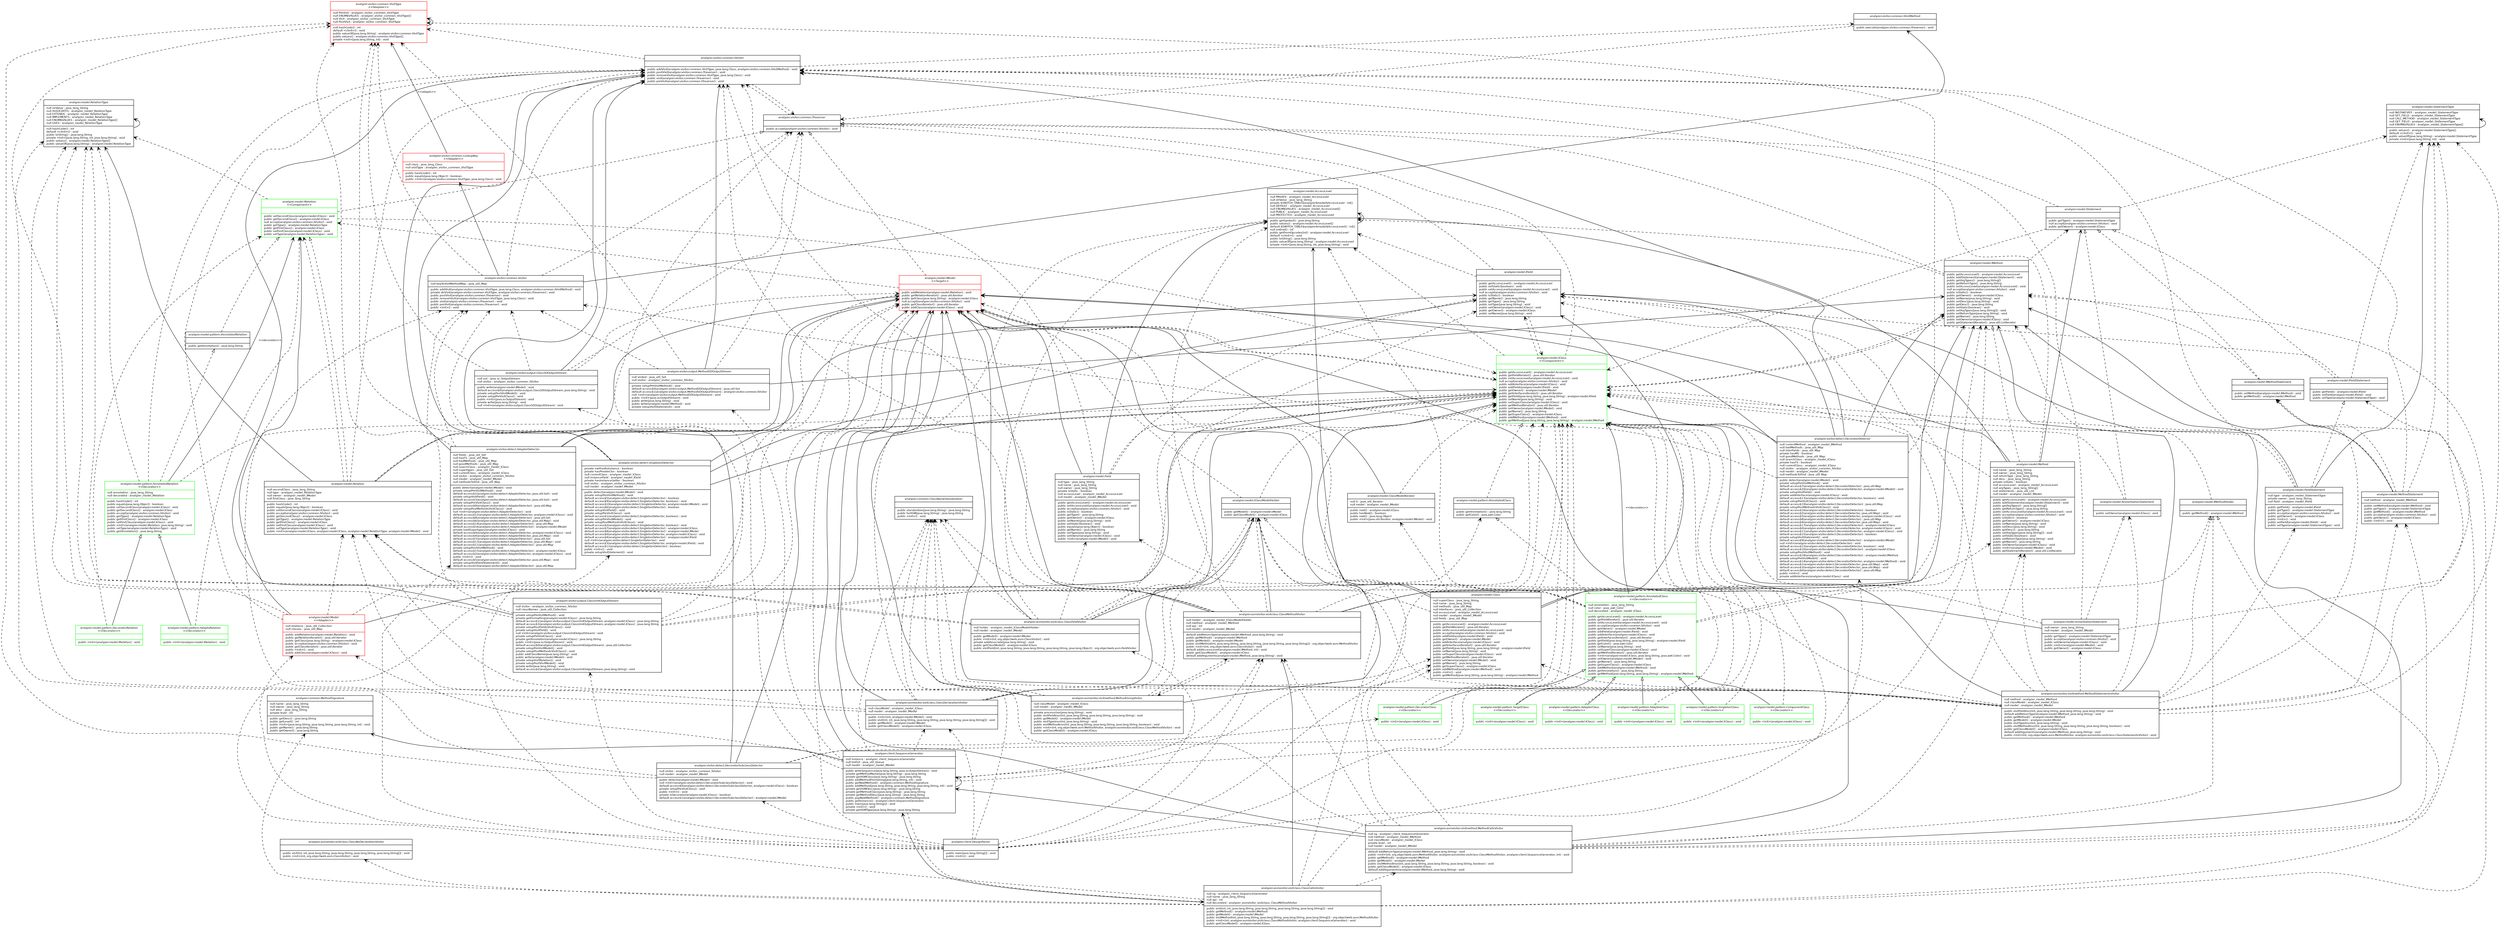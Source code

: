 digraph G {
rankdir=BT;

node [
fontname = "Bitstream Vera Sans"
fontsize = 8
shape = "record"
]
edge [
fontname = "Bitstream Vera Sans"
fontsize = 8
]
analyzer_model_Class [
	label = "{analyzer.model.Class|null superClass : java_lang_String\lnull name : java_lang_String\lnull methods : java_util_Map\lnull interfaces : java_util_Collection\lnull accessLevel : analyzer_model_AccessLevel\lnull model : analyzer_model_IModel\lnull fields : java_util_Map\l|public getAccessLevel() : analyzer.model.AccessLevel\lpublic getFieldIterator() : java.util.Iterator\lpublic setAccessLevel(analyzer.model.AccessLevel) : void\lpublic accept(analyzer.visitor.common.IVisitor) : void\lpublic addField(analyzer.model.IField) : void\lpublic getOwner() : analyzer.model.IModel\lpublic addInterface(analyzer.model.IClass) : void\lpublic getInterfacesIterator() : java.util.Iterator\lpublic getField(java.lang.String, java.lang.String) : analyzer.model.IField\lpublic setName(java.lang.String) : void\lpublic setSuperClass(analyzer.model.IClass) : void\lpublic getMethodIterator() : java.util.Iterator\lpublic setOwner(analyzer.model.IModel) : void\lpublic getName() : java.lang.String\lpublic getSuperClass() : analyzer.model.IClass\lpublic addMethod(analyzer.model.IMethod) : void\lpublic \<init\>() : void\lpublic getMethod(java.lang.String, java.lang.String) : analyzer.model.IMethod\l}"
]
analyzer_model_IFieldStatement [
	label = "{analyzer.model.IFieldStatement||public getField() : analyzer.model.IField\lpublic setField(analyzer.model.IField) : void\lpublic setType(analyzer.model.StatementType) : void\l}"
]
analyzer_visitor_output_ClassSDOutputStream [
	label = "{analyzer.visitor.output.ClassSDOutputStream|null out : java_io_OutputStream\lnull visitor : analyzer_visitor_common_IVisitor\l|public write(analyzer.model.IModel) : void\ldefault access$0(analyzer.visitor.output.ClassSDOutputStream, java.lang.String) : void\lprivate setupPostVisitModel() : void\lprivate setupPreVisitClass() : void\lpublic \<init\>(java.io.OutputStream) : void\lprivate write(java.lang.String) : void\lnull \<init\>(analyzer.visitor.output.ClassSDOutputStream) : void\l}"
]
analyzer_model_pattern_ComponentClass [
	label = "{analyzer.model.pattern.ComponentClass\n\<\<Decorator\>\>||public \<init\>(analyzer.model.IClass) : void\l}"
, color="#00ff00"]
analyzer_model_MethodStatement [
	label = "{analyzer.model.MethodStatement|null method : analyzer_model_IMethod\l|public setMethod(analyzer.model.IMethod) : void\lpublic getType() : analyzer.model.StatementType\lpublic getMethod() : analyzer.model.IMethod\lpublic accept(analyzer.visitor.common.IVisitor) : void\lpublic getOwner() : analyzer.model.IClass\lpublic \<init\>() : void\l}"
]
analyzer_model_RelationType [
	label = "{analyzer.model.RelationType|null strValue : java_lang_String\lnull ASSOCIATES : analyzer_model_RelationType\lnull EXTENDS : analyzer_model_RelationType\lnull IMPLEMENTS : analyzer_model_RelationType\lnull ENUM$VALUES : analyzer_model_RelationType[]\lnull USES : analyzer_model_RelationType\l|null hashCode() : int\ldefault \<clinit\>() : void\lpublic toString() : java.lang.String\lprivate \<init\>(java.lang.String, int, java.lang.String) : void\lpublic values() : analyzer.model.RelationType[]\lpublic valueOf(java.lang.String) : analyzer.model.RelationType\l}"
]
analyzer_asmvisitor_visitclass_ClassCallsVisitor [
	label = "{analyzer.asmvisitor.visitclass.ClassCallsVisitor|null sg : analyzer_client_SequenceGenerator\lnull name : java_lang_String\lnull api : int\lnull decorated : analyzer_asmvisitor_visitclass_ClassMethodVisitor\l|public visit(int, int, java.lang.String, java.lang.String, java.lang.String, java.lang.String[]) : void\lpublic getMethod() : analyzer.model.IMethod\lpublic getModel() : analyzer.model.IModel\lpublic visitMethod(int, java.lang.String, java.lang.String, java.lang.String, java.lang.String[]) : org.objectweb.asm.MethodVisitor\lpublic \<init\>(int, analyzer.asmvisitor.visitclass.ClassMethodVisitor, analyzer.client.SequenceGenerator) : void\lpublic getClassModel() : analyzer.model.IClass\l}"
]
analyzer_common_MethodSignature [
	label = "{analyzer.common.MethodSignature|null name : java_lang_String\lnull owner : java_lang_String\lnull desc : java_lang_String\lprivate level : int\l|public getDesc() : java.lang.String\lpublic getLevel() : int\lpublic \<init\>(java.lang.String, java.lang.String, java.lang.String, int) : void\lpublic getName() : java.lang.String\lpublic getOwner() : java.lang.String\l}"
]
analyzer_asmvisitor_visitmethod_MethodUsingVisitor [
	label = "{analyzer.asmvisitor.visitmethod.MethodUsingVisitor|null classModel : analyzer_model_IClass\lnull model : analyzer_model_IModel\l|private processUse(java.lang.String) : void\lpublic visitFieldInsn(int, java.lang.String, java.lang.String, java.lang.String) : void\lpublic getModel() : analyzer.model.IModel\lpublic visitTypeInsn(int, java.lang.String) : void\lpublic visitMethodInsn(int, java.lang.String, java.lang.String, java.lang.String, boolean) : void\lpublic \<init\>(int, org.objectweb.asm.MethodVisitor, analyzer.asmvisitor.visitclass.ClassMethodVisitor) : void\lpublic getClassModel() : analyzer.model.IClass\l}"
]
analyzer_model_IInstantiationStatement [
	label = "{analyzer.model.IInstantiationStatement||public setOwner(analyzer.model.IClass) : void\l}"
]
analyzer_asmvisitor_visitclass_ClassNoDeclarationVisitor [
	label = "{analyzer.asmvisitor.visitclass.ClassNoDeclarationVisitor||public visit(int, int, java.lang.String, java.lang.String, java.lang.String, java.lang.String[]) : void\lpublic \<init\>(int, org.objectweb.asm.ClassVisitor) : void\l}"
]
analyzer_model_pattern_TargetClass [
	label = "{analyzer.model.pattern.TargetClass\n\<\<Decorator\>\>||public \<init\>(analyzer.model.IClass) : void\l}"
, color="#00ff00"]
analyzer_model_pattern_DecoratorClass [
	label = "{analyzer.model.pattern.DecoratorClass\n\<\<Decorator\>\>||public \<init\>(analyzer.model.IClass) : void\l}"
, color="#00ff00"]
analyzer_model_ClassModelIterator [
	label = "{analyzer.model.ClassModelIterator|null it : java_util_Iterator\lnull model : analyzer_model_IModel\l|public next() : analyzer.model.IClass\lpublic hasNext() : boolean\lpublic next() : java.lang.Object\lpublic \<init\>(java.util.Iterator, analyzer.model.IModel) : void\l}"
]
analyzer_visitor_detect_DecoratorSubclassDetector [
	label = "{analyzer.visitor.detect.DecoratorSubclassDetector|null visitor : analyzer_visitor_common_IVisitor\lnull model : analyzer_model_IModel\l|public detect(analyzer.model.IModel) : void\lnull \<init\>(analyzer.visitor.detect.DecoratorSubclassDetector) : void\ldefault access$0(analyzer.visitor.detect.DecoratorSubclassDetector, analyzer.model.IClass) : boolean\lprivate setupPreVisitClass() : void\lpublic \<init\>() : void\lprivate isDecorator(analyzer.model.IClass) : boolean\ldefault access$1(analyzer.visitor.detect.DecoratorSubclassDetector) : analyzer.model.IModel\l}"
]
analyzer_model_IClassModelHolder [
	label = "{analyzer.model.IClassModelHolder||public getModel() : analyzer.model.IModel\lpublic getClassModel() : analyzer.model.IClass\l}"
]
analyzer_visitor_common_ITraverser [
	label = "{analyzer.visitor.common.ITraverser||public accept(analyzer.visitor.common.IVisitor) : void\l}"
]
analyzer_visitor_common_IVisitMethod [
	label = "{analyzer.visitor.common.IVisitMethod||public execute(analyzer.visitor.common.ITraverser) : void\l}"
]
analyzer_model_InstantiationStatement [
	label = "{analyzer.model.InstantiationStatement|null owner : java_lang_String\lnull model : analyzer_model_IModel\l|public getType() : analyzer.model.StatementType\lpublic accept(analyzer.visitor.common.IVisitor) : void\lpublic setOwner(analyzer.model.IClass) : void\lpublic \<init\>(analyzer.model.IModel) : void\lpublic getOwner() : analyzer.model.IClass\l}"
]
analyzer_model_Method [
	label = "{analyzer.model.Method|null name : java_lang_String\lnull owner : java_lang_String\lnull returnType : java_lang_String\lnull desc : java_lang_String\lprivate isStatic : boolean\lnull accessLevel : analyzer_model_AccessLevel\lnull argTypes : java_lang_String[]\lnull statements : java_util_List\lnull model : analyzer_model_IModel\l|public getAccessLevel() : analyzer.model.AccessLevel\lpublic addStatement(analyzer.model.IStatement) : void\lpublic getArgTypes() : java.lang.String[]\lpublic getReturnType() : java.lang.String\lpublic setAccessLevel(analyzer.model.AccessLevel) : void\lpublic accept(analyzer.visitor.common.IVisitor) : void\lpublic isStatic() : boolean\lpublic getOwner() : analyzer.model.IClass\lpublic setName(java.lang.String) : void\lpublic setDesc(java.lang.String) : void\lpublic getDesc() : java.lang.String\lpublic setArgTypes(java.lang.String[]) : void\lpublic setStatic(boolean) : void\lpublic setReturnType(java.lang.String) : void\lpublic getName() : java.lang.String\lpublic setOwner(analyzer.model.IClass) : void\lpublic \<init\>(analyzer.model.IModel) : void\lpublic getStatementIterator() : java.util.ListIterator\l}"
]
analyzer_visitor_common_VisitType [
	label = "{analyzer.visitor.common.VisitType\n\<\<Adaptee\>\>|null PreVisit : analyzer_visitor_common_VisitType\lnull ENUM$VALUES : analyzer_visitor_common_VisitType[]\lnull Visit : analyzer_visitor_common_VisitType\lnull PostVisit : analyzer_visitor_common_VisitType\l|null hashCode() : int\ldefault \<clinit\>() : void\lpublic valueOf(java.lang.String) : analyzer.visitor.common.VisitType\lpublic values() : analyzer.visitor.common.VisitType[]\lprivate \<init\>(java.lang.String, int) : void\l}"
, color="#ff0000"]
analyzer_visitor_detect_AdapterDetector [
	label = "{analyzer.visitor.detect.AdapterDetector|null fields : java_util_Set\lnull hasFS : java_util_Map\lnull badMethods : java_util_Map\lnull goodMethods : java_util_Map\lnull searchClass : analyzer_model_IClass\lnull supertypes : java_util_Set\lnull currentClass : analyzer_model_IClass\lnull visitor : analyzer_visitor_common_IVisitor\lnull model : analyzer_model_IModel\lnull methodsToFind : java_util_Map\l|public detect(analyzer.model.IModel) : void\lprivate setupPreVisitMethod() : void\ldefault access$1(analyzer.visitor.detect.AdapterDetector, java.util.Set) : void\lprivate setupVisitField() : void\ldefault access$3(analyzer.visitor.detect.AdapterDetector, java.util.Set) : void\lprivate setupPreVisitClass() : void\ldefault access$9(analyzer.visitor.detect.AdapterDetector) : java.util.Map\lprivate setupPostMethodsVisitClass() : void\lnull \<init\>(analyzer.visitor.detect.AdapterDetector) : void\ldefault access$12(analyzer.visitor.detect.AdapterDetector, analyzer.model.IClass) : void\ldefault access$8(analyzer.visitor.detect.AdapterDetector) : java.util.Set\ldefault access$6(analyzer.visitor.detect.AdapterDetector, java.util.Map) : void\ldefault access$14(analyzer.visitor.detect.AdapterDetector) : java.util.Map\ldefault access$16(analyzer.visitor.detect.AdapterDetector) : analyzer.model.IModel\lprivate loadSupertypes(analyzer.model.IClass) : void\ldefault access$0(analyzer.visitor.detect.AdapterDetector, analyzer.model.IClass) : void\ldefault access$4(analyzer.visitor.detect.AdapterDetector, java.util.Map) : void\ldefault access$7(analyzer.visitor.detect.AdapterDetector) : java.util.Set\ldefault access$13(analyzer.visitor.detect.AdapterDetector, java.util.Map) : void\ldefault access$11(analyzer.visitor.detect.AdapterDetector) : java.util.Map\lprivate setupPostVisitMethod() : void\ldefault access$15(analyzer.visitor.detect.AdapterDetector) : analyzer.model.IClass\ldefault access$2(analyzer.visitor.detect.AdapterDetector, analyzer.model.IClass) : void\lpublic \<init\>() : void\ldefault access$5(analyzer.visitor.detect.AdapterDetector, java.util.Map) : void\lprivate setupVisitFieldStatement() : void\ldefault access$10(analyzer.visitor.detect.AdapterDetector) : java.util.Map\l}"
]
analyzer_model_IStatement [
	label = "{analyzer.model.IStatement||public getType() : analyzer.model.StatementType\lnull accept(analyzer.visitor.common.IVisitor) : void\lpublic getOwner() : analyzer.model.IClass\l}"
]
analyzer_model_AccessLevel [
	label = "{analyzer.model.AccessLevel|null PRIVATE : analyzer_model_AccessLevel\lnull strValue : java_lang_String\lprivate $SWITCH_TABLE$analyzer$model$AccessLevel : int[]\lnull DEFAULT : analyzer_model_AccessLevel\lnull ENUM$VALUES : analyzer_model_AccessLevel[]\lnull PUBLIC : analyzer_model_AccessLevel\lnull PROTECTED : analyzer_model_AccessLevel\l|public getSymbol() : java.lang.String\lpublic values() : analyzer.model.AccessLevel[]\ldefault $SWITCH_TABLE$analyzer$model$AccessLevel() : int[]\lnull ordinal() : int\lpublic getFromOpcodes(int) : analyzer.model.AccessLevel\ldefault \<clinit\>() : void\lpublic toString() : java.lang.String\lpublic valueOf(java.lang.String) : analyzer.model.AccessLevel\lprivate \<init\>(java.lang.String, int, java.lang.String) : void\l}"
]
analyzer_asmvisitor_visitclass_ClassMethodVisitor [
	label = "{analyzer.asmvisitor.visitclass.ClassMethodVisitor|null holder : analyzer_model_IClassModelHolder\lnull method : analyzer_model_IMethod\lnull api : int\lnull model : analyzer_model_IModel\l|default addReturnType(analyzer.model.IMethod, java.lang.String) : void\lpublic getMethod() : analyzer.model.IMethod\lpublic getModel() : analyzer.model.IModel\lpublic visitMethod(int, java.lang.String, java.lang.String, java.lang.String, java.lang.String[]) : org.objectweb.asm.MethodVisitor\lpublic \<init\>(int, org.objectweb.asm.ClassVisitor) : void\ldefault addAccessLevel(analyzer.model.IMethod, int) : void\lpublic getClassModel() : analyzer.model.IClass\ldefault addArguments(analyzer.model.IMethod, java.lang.String) : void\l}"
]
analyzer_asmvisitor_visitclass_ClassFieldVisitor [
	label = "{analyzer.asmvisitor.visitclass.ClassFieldVisitor|null holder : analyzer_model_IClassModelHolder\lnull model : analyzer_model_IModel\l|public getModel() : analyzer.model.IModel\lpublic \<init\>(int, org.objectweb.asm.ClassVisitor) : void\lprivate addAssociate(java.lang.String) : void\lpublic getClassModel() : analyzer.model.IClass\lpublic visitField(int, java.lang.String, java.lang.String, java.lang.String, java.lang.Object) : org.objectweb.asm.FieldVisitor\l}"
]
analyzer_model_pattern_SingletonClass [
	label = "{analyzer.model.pattern.SingletonClass\n\<\<Decorator\>\>||public \<init\>(analyzer.model.IClass) : void\l}"
, color="#00ff00"]
analyzer_visitor_detect_DecoratorDetector [
	label = "{analyzer.visitor.detect.DecoratorDetector|null currentMethod : analyzer_model_IMethod\lnull badMethods : java_util_Map\lnull interFields : java_util_Map\lprivate hasMS : boolean\lnull goodMethods : java_util_Map\lnull searchClass : analyzer_model_IClass\lprivate hasFS : boolean\lnull currentClass : analyzer_model_IClass\lnull visitor : analyzer_visitor_common_IVisitor\lnull model : analyzer_model_IModel\lnull methodsToFind : java_util_Map\l|public detect(analyzer.model.IModel) : void\lprivate setupPreVisitMethod() : void\ldefault access$7(analyzer.visitor.detect.DecoratorDetector) : java.util.Map\ldefault access$20(analyzer.visitor.detect.DecoratorDetector, analyzer.model.IModel) : void\lprivate setupVisitField() : void\lprivate addInterface(analyzer.model.IClass) : void\ldefault access$13(analyzer.visitor.detect.DecoratorDetector, boolean) : void\lprivate setupPreVisitClass() : void\ldefault access$19(analyzer.visitor.detect.DecoratorDetector) : java.util.Map\lprivate setupPostMethodsVisitClass() : void\ldefault access$16(analyzer.visitor.detect.DecoratorDetector) : boolean\ldefault access$2(analyzer.visitor.detect.DecoratorDetector, java.util.Map) : void\ldefault access$5(analyzer.visitor.detect.DecoratorDetector, analyzer.model.IClass) : void\ldefault access$8(analyzer.visitor.detect.DecoratorDetector) : java.util.Map\ldefault access$4(analyzer.visitor.detect.DecoratorDetector, java.util.Map) : void\ldefault access$17(analyzer.visitor.detect.DecoratorDetector) : analyzer.model.IClass\ldefault access$0(analyzer.visitor.detect.DecoratorDetector, analyzer.model.IClass) : void\ldefault access$11(analyzer.visitor.detect.DecoratorDetector, analyzer.model.IClass) : void\ldefault access$15(analyzer.visitor.detect.DecoratorDetector) : boolean\lprivate setupVisitStatement() : void\ldefault access$9(analyzer.visitor.detect.DecoratorDetector) : analyzer.model.IModel\lnull \<init\>(analyzer.visitor.detect.DecoratorDetector) : void\ldefault access$12(analyzer.visitor.detect.DecoratorDetector, boolean) : void\ldefault access$10(analyzer.visitor.detect.DecoratorDetector) : analyzer.model.IClass\lprivate setupPostVisitMethod() : void\ldefault access$18(analyzer.visitor.detect.DecoratorDetector) : analyzer.model.IMethod\lprivate setupPreVisitModel() : void\ldefault access$14(analyzer.visitor.detect.DecoratorDetector, analyzer.model.IMethod) : void\ldefault access$1(analyzer.visitor.detect.DecoratorDetector, java.util.Map) : void\ldefault access$3(analyzer.visitor.detect.DecoratorDetector, java.util.Map) : void\ldefault access$6(analyzer.visitor.detect.DecoratorDetector) : java.util.Map\lpublic \<init\>() : void\lprivate addInterfaces(analyzer.model.IClass) : void\l}"
]
analyzer_model_pattern_AdapterClass [
	label = "{analyzer.model.pattern.AdapterClass\n\<\<Decorator\>\>||public \<init\>(analyzer.model.IClass) : void\l}"
, color="#00ff00"]
analyzer_asmvisitor_visitmethod_MethodStatementsVisitor [
	label = "{analyzer.asmvisitor.visitmethod.MethodStatementsVisitor|null method : analyzer_model_IMethod\lnull classModel : analyzer_model_IClass\lnull model : analyzer_model_IModel\l|public visitFieldInsn(int, java.lang.String, java.lang.String, java.lang.String) : void\ldefault addReturnType(analyzer.model.IMethod, java.lang.String) : void\lpublic getMethod() : analyzer.model.IMethod\lpublic getModel() : analyzer.model.IModel\lpublic visitTypeInsn(int, java.lang.String) : void\lpublic visitMethodInsn(int, java.lang.String, java.lang.String, java.lang.String, boolean) : void\lpublic getClassModel() : analyzer.model.IClass\ldefault addArguments(analyzer.model.IMethod, java.lang.String) : void\lpublic \<init\>(int, org.objectweb.asm.MethodVisitor, analyzer.asmvisitor.visitclass.ClassStatementsVisitor) : void\l}"
]
analyzer_common_ClassNameStandardizer [
	label = "{analyzer.common.ClassNameStandardizer||public standardize(java.lang.String) : java.lang.String\lpublic forASM(java.lang.String) : java.lang.String\lpublic \<init\>() : void\l}"
]
analyzer_model_IRelation [
	label = "{analyzer.model.IRelation\n\<\<Component\>\>||public setSecondClass(analyzer.model.IClass) : void\lpublic getSecondClass() : analyzer.model.IClass\lnull accept(analyzer.visitor.common.IVisitor) : void\lpublic getType() : analyzer.model.RelationType\lpublic getFirstClass() : analyzer.model.IClass\lpublic setFirstClass(analyzer.model.IClass) : void\lpublic setType(analyzer.model.RelationType) : void\l}"
, color="#00ff00"]
analyzer_model_pattern_IAnnotatedRelation [
	label = "{analyzer.model.pattern.IAnnotatedRelation||public getAnnotation() : java.lang.String\l}"
]
analyzer_model_IClass [
	label = "{analyzer.model.IClass\n\<\<Component\>\>||public getAccessLevel() : analyzer.model.AccessLevel\lpublic getFieldIterator() : java.util.Iterator\lpublic setAccessLevel(analyzer.model.AccessLevel) : void\lnull accept(analyzer.visitor.common.IVisitor) : void\lpublic addInterface(analyzer.model.IClass) : void\lpublic addField(analyzer.model.IField) : void\lpublic getOwner() : analyzer.model.IModel\lpublic getInterfacesIterator() : java.util.Iterator\lpublic getField(java.lang.String, java.lang.String) : analyzer.model.IField\lpublic setName(java.lang.String) : void\lpublic setSuperClass(analyzer.model.IClass) : void\lpublic getMethodIterator() : java.util.Iterator\lpublic setOwner(analyzer.model.IModel) : void\lpublic getName() : java.lang.String\lpublic getSuperClass() : analyzer.model.IClass\lpublic addMethod(analyzer.model.IMethod) : void\lpublic getMethod(java.lang.String, java.lang.String) : analyzer.model.IMethod\l}"
, color="#00ff00"]
analyzer_model_IMethodStatement [
	label = "{analyzer.model.IMethodStatement||public setMethod(analyzer.model.IMethod) : void\lpublic getMethod() : analyzer.model.IMethod\l}"
]
analyzer_visitor_common_IVisitor [
	label = "{analyzer.visitor.common.IVisitor||public addVisit(analyzer.visitor.common.VisitType, java.lang.Class, analyzer.visitor.common.IVisitMethod) : void\lpublic postVisit(analyzer.visitor.common.ITraverser) : void\lpublic removeVisit(analyzer.visitor.common.VisitType, java.lang.Class) : void\lpublic visit(analyzer.visitor.common.ITraverser) : void\lpublic preVisit(analyzer.visitor.common.ITraverser) : void\l}"
]
analyzer_visitor_common_LookupKey [
	label = "{analyzer.visitor.common.LookupKey\n\<\<Adapter\>\>|null clazz : java_lang_Class\lnull visitType : analyzer_visitor_common_VisitType\l|public hashCode() : int\lpublic equals(java.lang.Object) : boolean\lpublic \<init\>(analyzer.visitor.common.VisitType, java.lang.Class) : void\l}"
, color="#ff0000"]
analyzer_visitor_detect_SingletonDetector [
	label = "{analyzer.visitor.detect.SingletonDetector|private methodIsInstance : boolean\lprivate hasPrivateCtor : boolean\lnull currentClass : analyzer_model_IClass\lnull instanceField : analyzer_model_IField\lprivate hasInstanceGetter : boolean\lnull visitor : analyzer_visitor_common_IVisitor\lnull model : analyzer_model_IModel\l|public detect(analyzer.model.IModel) : void\lprivate setupPreVisitMethod() : void\ldefault access$5(analyzer.visitor.detect.SingletonDetector) : boolean\ldefault access$9(analyzer.visitor.detect.SingletonDetector, boolean) : void\ldefault access$10(analyzer.visitor.detect.SingletonDetector, analyzer.model.IModel) : void\ldefault access$6(analyzer.visitor.detect.SingletonDetector) : boolean\lprivate setupVisitField() : void\lprivate setupPreVisitClass() : void\ldefault access$1(analyzer.visitor.detect.SingletonDetector, boolean) : void\lprivate setupPreVisitModel() : void\lprivate setupPostMethodsVisitClass() : void\ldefault access$2(analyzer.visitor.detect.SingletonDetector, boolean) : void\ldefault access$7(analyzer.visitor.detect.SingletonDetector) : analyzer.model.IClass\ldefault access$8(analyzer.visitor.detect.SingletonDetector) : analyzer.model.IModel\ldefault access$0(analyzer.visitor.detect.SingletonDetector, analyzer.model.IClass) : void\ldefault access$4(analyzer.visitor.detect.SingletonDetector) : analyzer.model.IField\lnull \<init\>(analyzer.visitor.detect.SingletonDetector) : void\ldefault access$3(analyzer.visitor.detect.SingletonDetector, analyzer.model.IField) : void\ldefault access$11(analyzer.visitor.detect.SingletonDetector) : boolean\lpublic \<init\>() : void\lprivate setupVisitStatement() : void\l}"
]
analyzer_asmvisitor_visitmethod_MethodCallsVisitor [
	label = "{analyzer.asmvisitor.visitmethod.MethodCallsVisitor|null sg : analyzer_client_SequenceGenerator\lnull method : analyzer_model_IMethod\lnull classModel : analyzer_model_IClass\lprivate level : int\lnull model : analyzer_model_IModel\l|default addReturnType(analyzer.model.IMethod, java.lang.String) : void\lpublic \<init\>(int, org.objectweb.asm.MethodVisitor, analyzer.asmvisitor.visitclass.ClassMethodVisitor, analyzer.client.SequenceGenerator, int) : void\lpublic getMethod() : analyzer.model.IMethod\lpublic getModel() : analyzer.model.IModel\lpublic visitMethodInsn(int, java.lang.String, java.lang.String, java.lang.String, boolean) : void\lpublic getClassModel() : analyzer.model.IClass\ldefault addArguments(analyzer.model.IMethod, java.lang.String) : void\l}"
]
analyzer_visitor_output_MethodSDOutputStream [
	label = "{analyzer.visitor.output.MethodSDOutputStream|null visited : java_util_Set\lnull visitor : analyzer_visitor_common_IVisitor\l|private setupPreVisitMethod() : void\ldefault access$0(analyzer.visitor.output.MethodSDOutputStream) : java.util.Set\ldefault access$1(analyzer.visitor.output.MethodSDOutputStream) : analyzer.visitor.common.IVisitor\lnull \<init\>(analyzer.visitor.output.MethodSDOutputStream) : void\lpublic \<init\>(java.io.OutputStream) : void\lpublic write(java.lang.String) : void\lpublic write(analyzer.model.IMethod) : void\lprivate setupVisitStatement() : void\l}"
]
analyzer_model_pattern_IAnnotatedClass [
	label = "{analyzer.model.pattern.IAnnotatedClass||public getAnnotation() : java.lang.String\lpublic getColor() : java.awt.Color\l}"
]
analyzer_visitor_output_ClassUmlOutputStream [
	label = "{analyzer.visitor.output.ClassUmlOutputStream|null visitor : analyzer_visitor_common_IVisitor\lnull classNames : java_util_Collection\l|private setupPreVisitMethod() : void\lprivate getFormatting(analyzer.model.IClass) : java.lang.String\ldefault access$1(analyzer.visitor.output.ClassUmlOutputStream, analyzer.model.IClass) : java.lang.String\ldefault access$3(analyzer.visitor.output.ClassUmlOutputStream, analyzer.model.IClass) : java.lang.String\lprivate setupPostFieldsVisitClass() : void\lprivate setupVisitField() : void\lnull \<init\>(analyzer.visitor.output.ClassUmlOutputStream) : void\lprivate setupPreVisitClass() : void\lprivate getAnnotation(analyzer.model.IClass) : java.lang.String\lpublic \<init\>(java.io.OutputStream) : void\ldefault access$0(analyzer.visitor.output.ClassUmlOutputStream) : java.util.Collection\lprivate setupPreVisitModel() : void\lprivate setupPostMethodsVisitClass() : void\lpublic addClassName(java.lang.String) : void\lpublic write(analyzer.model.IModel) : void\lprivate setupVisitRelation() : void\lprivate setupPostVisitModel() : void\lprivate write(java.lang.String) : void\ldefault access$2(analyzer.visitor.output.ClassUmlOutputStream, java.lang.String) : void\l}"
]
analyzer_visitor_common_Visitor [
	label = "{analyzer.visitor.common.Visitor|null keyToVisitMethodMap : java_util_Map\l|public addVisit(analyzer.visitor.common.VisitType, java.lang.Class, analyzer.visitor.common.IVisitMethod) : void\lprivate doVisit(analyzer.visitor.common.VisitType, analyzer.visitor.common.ITraverser) : void\lpublic postVisit(analyzer.visitor.common.ITraverser) : void\lpublic removeVisit(analyzer.visitor.common.VisitType, java.lang.Class) : void\lpublic visit(analyzer.visitor.common.ITraverser) : void\lpublic preVisit(analyzer.visitor.common.ITraverser) : void\lpublic \<init\>() : void\l}"
]
analyzer_client_DesignParser [
	label = "{analyzer.client.DesignParser||public main(java.lang.String[]) : void\lpublic \<init\>() : void\l}"
]
analyzer_model_Relation [
	label = "{analyzer.model.Relation|null secondClass : java_lang_String\lnull type : analyzer_model_RelationType\lnull owner : analyzer_model_IModel\lnull firstClass : java_lang_String\l|public hashCode() : int\lpublic equals(java.lang.Object) : boolean\lpublic setSecondClass(analyzer.model.IClass) : void\lpublic accept(analyzer.visitor.common.IVisitor) : void\lpublic getSecondClass() : analyzer.model.IClass\lpublic getType() : analyzer.model.RelationType\lpublic getFirstClass() : analyzer.model.IClass\lpublic setFirstClass(analyzer.model.IClass) : void\lpublic setType(analyzer.model.RelationType) : void\lpublic \<init\>(analyzer.model.IClass, analyzer.model.IClass, analyzer.model.RelationType, analyzer.model.IModel) : void\l}"
]
analyzer_model_pattern_AnnotatedRelation [
	label = "{analyzer.model.pattern.AnnotatedRelation\n\<\<Decorator\>\>|null annotation : java_lang_String\lnull decorated : analyzer_model_IRelation\l|public hashCode() : int\lpublic equals(java.lang.Object) : boolean\lpublic setSecondClass(analyzer.model.IClass) : void\lpublic getSecondClass() : analyzer.model.IClass\lpublic accept(analyzer.visitor.common.IVisitor) : void\lpublic getType() : analyzer.model.RelationType\lpublic getFirstClass() : analyzer.model.IClass\lpublic setFirstClass(analyzer.model.IClass) : void\lpublic \<init\>(analyzer.model.IRelation, java.lang.String) : void\lpublic setType(analyzer.model.RelationType) : void\lpublic getAnnotation() : java.lang.String\l}"
, color="#00ff00"]
analyzer_model_IMethodHolder [
	label = "{analyzer.model.IMethodHolder||public getMethod() : analyzer.model.IMethod\l}"
]
analyzer_model_Model [
	label = "{analyzer.model.Model\n\<\<Adapter\>\>|null relations : java_util_Collection\lnull classes : java_util_Map\l|public addRelation(analyzer.model.IRelation) : void\lpublic getRelationIterator() : java.util.Iterator\lpublic getClass(java.lang.String) : analyzer.model.IClass\lpublic accept(analyzer.visitor.common.IVisitor) : void\lpublic getClassIterator() : java.util.Iterator\lpublic \<init\>() : void\lpublic addClass(analyzer.model.IClass) : void\l}"
, color="#ff0000"]
analyzer_model_IField [
	label = "{analyzer.model.IField||public getAccessLevel() : analyzer.model.AccessLevel\lpublic setStatic(boolean) : void\lpublic setAccessLevel(analyzer.model.AccessLevel) : void\lnull accept(analyzer.visitor.common.IVisitor) : void\lpublic isStatic() : boolean\lpublic getName() : java.lang.String\lpublic getType() : java.lang.String\lpublic setType(java.lang.String) : void\lpublic setOwner(analyzer.model.IClass) : void\lpublic getOwner() : analyzer.model.IClass\lpublic setName(java.lang.String) : void\l}"
]
analyzer_model_IModel [
	label = "{analyzer.model.IModel\n\<\<Target\>\>||public addRelation(analyzer.model.IRelation) : void\lpublic getRelationIterator() : java.util.Iterator\lpublic getClass(java.lang.String) : analyzer.model.IClass\lnull accept(analyzer.visitor.common.IVisitor) : void\lpublic getClassIterator() : java.util.Iterator\lpublic addClass(analyzer.model.IClass) : void\l}"
, color="#ff0000"]
analyzer_asmvisitor_visitclass_ClassDeclarationVisitor [
	label = "{analyzer.asmvisitor.visitclass.ClassDeclarationVisitor|null classModel : analyzer_model_IClass\lnull model : analyzer_model_IModel\l|public \<init\>(int, analyzer.model.IModel) : void\lpublic visit(int, int, java.lang.String, java.lang.String, java.lang.String, java.lang.String[]) : void\lpublic getModel() : analyzer.model.IModel\lpublic getClassModel() : analyzer.model.IClass\l}"
]
analyzer_model_IMethod [
	label = "{analyzer.model.IMethod||public getAccessLevel() : analyzer.model.AccessLevel\lpublic addStatement(analyzer.model.IStatement) : void\lpublic getArgTypes() : java.lang.String[]\lpublic getReturnType() : java.lang.String\lpublic setAccessLevel(analyzer.model.AccessLevel) : void\lnull accept(analyzer.visitor.common.IVisitor) : void\lpublic isStatic() : boolean\lpublic getOwner() : analyzer.model.IClass\lpublic setName(java.lang.String) : void\lpublic setDesc(java.lang.String) : void\lpublic getDesc() : java.lang.String\lpublic setStatic(boolean) : void\lpublic setArgTypes(java.lang.String[]) : void\lpublic setReturnType(java.lang.String) : void\lpublic getName() : java.lang.String\lpublic setOwner(analyzer.model.IClass) : void\lpublic getStatementIterator() : java.util.ListIterator\l}"
]
analyzer_model_pattern_AdaptsRelation [
	label = "{analyzer.model.pattern.AdaptsRelation\n\<\<Decorator\>\>||public \<init\>(analyzer.model.IRelation) : void\l}"
, color="#00ff00"]
analyzer_model_pattern_AnnotatedClass [
	label = "{analyzer.model.pattern.AnnotatedClass\n\<\<Decorator\>\>|null annotation : java_lang_String\lnull color : java_awt_Color\lnull decorated : analyzer_model_IClass\l|public getAccessLevel() : analyzer.model.AccessLevel\lpublic getFieldIterator() : java.util.Iterator\lpublic setAccessLevel(analyzer.model.AccessLevel) : void\lpublic accept(analyzer.visitor.common.IVisitor) : void\lpublic getOwner() : analyzer.model.IModel\lpublic addField(analyzer.model.IField) : void\lpublic addInterface(analyzer.model.IClass) : void\lpublic getInterfacesIterator() : java.util.Iterator\lpublic getField(java.lang.String, java.lang.String) : analyzer.model.IField\lpublic getColor() : java.awt.Color\lpublic setName(java.lang.String) : void\lpublic setSuperClass(analyzer.model.IClass) : void\lpublic getMethodIterator() : java.util.Iterator\lpublic \<init\>(analyzer.model.IClass, java.lang.String, java.awt.Color) : void\lpublic setOwner(analyzer.model.IModel) : void\lpublic getName() : java.lang.String\lpublic getSuperClass() : analyzer.model.IClass\lpublic addMethod(analyzer.model.IMethod) : void\lpublic getAnnotation() : java.lang.String\lpublic getMethod(java.lang.String, java.lang.String) : analyzer.model.IMethod\l}"
, color="#00ff00"]
analyzer_client_SequenceGenerator [
	label = "{analyzer.client.SequenceGenerator|null instance : analyzer_client_SequenceGenerator\lnull toVisit : java_util_Queue\lnull model : analyzer_model_IModel\l|public writeSequence(java.lang.String, java.io.OutputStream) : void\lprivate getMethodName(java.lang.String) : java.lang.String\lprivate getASMClass(java.lang.String) : java.lang.String\lpublic addMethodFromString(java.lang.String, int) : void\lpublic getNextMethod() : analyzer.common.MethodSignature\lpublic addMethod(java.lang.String, java.lang.String, java.lang.String, int) : void\lprivate getASMDesc(java.lang.String) : java.lang.String\lprivate getMethodClass(java.lang.String) : java.lang.String\lprivate getMethodDesc(java.lang.String) : java.lang.String\lpublic popNextMethod() : analyzer.common.MethodSignature\lpublic getInstance() : analyzer.client.SequenceGenerator\lpublic main(java.lang.String[]) : void\lprivate \<init\>() : void\lprivate getASMType(java.lang.String) : java.lang.String\l}"
]
analyzer_model_pattern_AdapteeClass [
	label = "{analyzer.model.pattern.AdapteeClass\n\<\<Decorator\>\>||public \<init\>(analyzer.model.IClass) : void\l}"
, color="#00ff00"]
analyzer_model_FieldStatement [
	label = "{analyzer.model.FieldStatement|null type : analyzer_model_StatementType\lprivate owner : java_lang_String\lnull field : analyzer_model_IField\l|public getField() : analyzer.model.IField\lpublic getType() : analyzer.model.StatementType\lpublic accept(analyzer.visitor.common.IVisitor) : void\lpublic getOwner() : analyzer.model.IClass\lpublic \<init\>() : void\lpublic setField(analyzer.model.IField) : void\lpublic setType(analyzer.model.StatementType) : void\l}"
]
analyzer_model_StatementType [
	label = "{analyzer.model.StatementType|null INSTANTIATE : analyzer_model_StatementType\lnull SET_FIELD : analyzer_model_StatementType\lnull CALL_METHOD : analyzer_model_StatementType\lnull GET_FIELD : analyzer_model_StatementType\lnull ENUM$VALUES : analyzer_model_StatementType[]\l|public values() : analyzer.model.StatementType[]\ldefault \<clinit\>() : void\lpublic valueOf(java.lang.String) : analyzer.model.StatementType\lprivate \<init\>(java.lang.String, int) : void\l}"
]
analyzer_model_Field [
	label = "{analyzer.model.Field|null type : java_lang_String\lnull name : java_lang_String\lnull owner : java_lang_String\lprivate isStatic : boolean\lnull accessLevel : analyzer_model_AccessLevel\lnull model : analyzer_model_IModel\l|public getAccessLevel() : analyzer.model.AccessLevel\lpublic setAccessLevel(analyzer.model.AccessLevel) : void\lpublic accept(analyzer.visitor.common.IVisitor) : void\lpublic isStatic() : boolean\lpublic getType() : java.lang.String\lpublic getOwner() : analyzer.model.IClass\lpublic setName(java.lang.String) : void\lpublic setStatic(boolean) : void\lpublic equals(java.lang.Object) : boolean\lpublic getName() : java.lang.String\lpublic setType(java.lang.String) : void\lpublic setOwner(analyzer.model.IClass) : void\lpublic \<init\>(analyzer.model.IModel) : void\l}"
]
analyzer_model_pattern_DecoratesRelation [
	label = "{analyzer.model.pattern.DecoratesRelation\n\<\<Decorator\>\>||public \<init\>(analyzer.model.IRelation) : void\l}"
, color="#00ff00"]
analyzer_asmvisitor_visitmethod_MethodCallsVisitor -> analyzer_model_IClass [
	arrowhead = "vee"
	style = "solid"
]

analyzer_model_IRelation -> analyzer_model_IClass [
	arrowhead = "vee"
	style = "dashed"
]

analyzer_visitor_detect_DecoratorSubclassDetector -> analyzer_visitor_common_Visitor [
	arrowhead = "vee"
	style = "dashed"
]

analyzer_model_Model -> analyzer_model_RelationType [
	arrowhead = "vee"
	style = "dashed"
]

analyzer_asmvisitor_visitmethod_MethodStatementsVisitor -> analyzer_model_IMethodHolder [
	arrowhead = "empty"
	style = "dashed"
]

analyzer_model_InstantiationStatement -> analyzer_model_IInstantiationStatement [
	arrowhead = "empty"
	style = "dashed"
]

analyzer_model_IInstantiationStatement -> analyzer_model_IClass [
	arrowhead = "vee"
	style = "dashed"
]

analyzer_visitor_common_IVisitor -> analyzer_visitor_common_ITraverser [
	arrowhead = "vee"
	style = "dashed"
]

analyzer_model_pattern_DecoratesRelation -> analyzer_model_pattern_AnnotatedRelation [
	arrowhead = "empty"
	style = "solid"
]

analyzer_asmvisitor_visitclass_ClassMethodVisitor -> analyzer_asmvisitor_visitmethod_MethodUsingVisitor [
	arrowhead = "vee"
	style = "dashed"
]

analyzer_visitor_output_ClassUmlOutputStream -> analyzer_model_IClass [
	arrowhead = "vee"
	style = "dashed"
]

analyzer_model_MethodStatement -> analyzer_model_IMethod [
	arrowhead = "vee"
	style = "solid"
]

analyzer_asmvisitor_visitmethod_MethodUsingVisitor -> analyzer_model_IClass [
	arrowhead = "vee"
	style = "solid"
]

analyzer_model_Model -> analyzer_visitor_common_IVisitor [
	arrowhead = "vee"
	style = "dashed"
]

analyzer_asmvisitor_visitclass_ClassFieldVisitor -> analyzer_model_Field [
	arrowhead = "vee"
	style = "dashed"
]

analyzer_client_DesignParser -> analyzer_model_Model [
	arrowhead = "vee"
	style = "dashed"
]

analyzer_client_SequenceGenerator -> analyzer_model_IMethod [
	arrowhead = "vee"
	style = "dashed"
]

analyzer_asmvisitor_visitclass_ClassDeclarationVisitor -> analyzer_model_RelationType [
	arrowhead = "vee"
	style = "dashed"
]

analyzer_model_pattern_AdapterClass -> analyzer_model_IClass [
	arrowhead = "vee"
	style = "dashed"
]

analyzer_asmvisitor_visitclass_ClassCallsVisitor -> analyzer_model_IClassModelHolder [
	arrowhead = "empty"
	style = "dashed"
]

analyzer_model_FieldStatement -> analyzer_model_StatementType [
	arrowhead = "vee"
	style = "solid"
]

analyzer_asmvisitor_visitclass_ClassDeclarationVisitor -> analyzer_model_Relation [
	arrowhead = "vee"
	style = "dashed"
]

analyzer_asmvisitor_visitclass_ClassFieldVisitor -> analyzer_common_ClassNameStandardizer [
	arrowhead = "vee"
	style = "dashed"
]

analyzer_model_FieldStatement -> analyzer_visitor_common_IVisitor [
	arrowhead = "vee"
	style = "dashed"
]

analyzer_model_IField -> analyzer_model_AccessLevel [
	arrowhead = "vee"
	style = "dashed"
]

analyzer_visitor_detect_AdapterDetector -> analyzer_model_IField [
	arrowhead = "vee"
	style = "solid"
]

analyzer_visitor_detect_AdapterDetector -> analyzer_model_IModel [
	arrowhead = "vee"
	style = "solid"
]

analyzer_model_FieldStatement -> analyzer_model_IFieldStatement [
	arrowhead = "empty"
	style = "dashed"
]

analyzer_asmvisitor_visitclass_ClassMethodVisitor -> analyzer_model_Relation [
	arrowhead = "vee"
	style = "dashed"
]

analyzer_client_SequenceGenerator -> analyzer_asmvisitor_visitclass_ClassMethodVisitor [
	arrowhead = "vee"
	style = "dashed"
]

analyzer_client_DesignParser -> analyzer_asmvisitor_visitclass_ClassMethodVisitor [
	arrowhead = "vee"
	style = "dashed"
]

analyzer_model_pattern_AdaptsRelation -> analyzer_model_IRelation [
	arrowhead = "vee"
	style = "dashed"
]

analyzer_asmvisitor_visitmethod_MethodStatementsVisitor -> analyzer_model_IClassModelHolder [
	arrowhead = "empty"
	style = "dashed"
]

analyzer_model_Class -> analyzer_model_IClass [
	arrowhead = "empty"
	style = "dashed"
]

analyzer_model_InstantiationStatement -> analyzer_model_StatementType [
	arrowhead = "vee"
	style = "dashed"
]

analyzer_model_RelationType -> analyzer_model_RelationType [
	arrowhead = "vee"
	style = "solid"
]

analyzer_visitor_detect_DecoratorDetector -> analyzer_visitor_common_VisitType [
	arrowhead = "vee"
	style = "dashed"
]

analyzer_model_IClass -> analyzer_model_IModel [
	arrowhead = "vee"
	style = "dashed"
]

analyzer_model_IModel -> analyzer_model_IClass [
	arrowhead = "vee"
	style = "dashed"
]

analyzer_model_Relation -> analyzer_visitor_common_IVisitor [
	arrowhead = "vee"
	style = "dashed"
]

analyzer_model_Field -> analyzer_model_AccessLevel [
	arrowhead = "vee"
	style = "solid"
]

analyzer_model_pattern_IAnnotatedRelation -> analyzer_model_IRelation [
	arrowhead = "empty"
	style = "dashed"
]

analyzer_model_Class -> analyzer_model_IMethod [
	arrowhead = "vee"
	style = "solid"
]

analyzer_visitor_common_ITraverser -> analyzer_visitor_common_IVisitor [
	arrowhead = "vee"
	style = "dashed"
]

analyzer_asmvisitor_visitmethod_MethodCallsVisitor -> analyzer_model_IMethodHolder [
	arrowhead = "empty"
	style = "dashed"
]

analyzer_model_IMethodStatement -> analyzer_model_IStatement [
	arrowhead = "empty"
	style = "dashed"
]

analyzer_visitor_detect_DecoratorDetector -> analyzer_model_IField [
	arrowhead = "vee"
	style = "solid"
]

analyzer_asmvisitor_visitmethod_MethodStatementsVisitor -> analyzer_model_IClass [
	arrowhead = "vee"
	style = "solid"
]

analyzer_visitor_detect_AdapterDetector -> analyzer_model_IClass [
	arrowhead = "vee"
	style = "solid"
]

analyzer_asmvisitor_visitmethod_MethodStatementsVisitor -> analyzer_model_IFieldStatement [
	arrowhead = "vee"
	style = "dashed"
]

analyzer_asmvisitor_visitclass_ClassDeclarationVisitor -> analyzer_model_IModel [
	arrowhead = "vee"
	style = "solid"
]

analyzer_client_SequenceGenerator -> analyzer_asmvisitor_visitclass_ClassDeclarationVisitor [
	arrowhead = "vee"
	style = "dashed"
]

analyzer_asmvisitor_visitclass_ClassMethodVisitor -> analyzer_model_RelationType [
	arrowhead = "vee"
	style = "dashed"
]

analyzer_asmvisitor_visitmethod_MethodStatementsVisitor -> analyzer_model_MethodStatement [
	arrowhead = "vee"
	style = "dashed"
]

analyzer_model_Method -> analyzer_model_AccessLevel [
	arrowhead = "vee"
	style = "solid"
]

analyzer_client_DesignParser -> analyzer_asmvisitor_visitclass_ClassDeclarationVisitor [
	arrowhead = "vee"
	style = "dashed"
]

analyzer_visitor_detect_DecoratorDetector -> analyzer_model_IModel [
	arrowhead = "vee"
	style = "solid"
]

analyzer_visitor_detect_DecoratorDetector -> analyzer_visitor_common_IVisitor [
	arrowhead = "vee"
	style = "solid"
]

analyzer_asmvisitor_visitclass_ClassMethodVisitor -> analyzer_common_ClassNameStandardizer [
	arrowhead = "vee"
	style = "dashed"
]

analyzer_visitor_common_IVisitor -> analyzer_visitor_common_VisitType [
	arrowhead = "vee"
	style = "dashed"
]

analyzer_asmvisitor_visitmethod_MethodCallsVisitor -> analyzer_model_IModel [
	arrowhead = "vee"
	style = "solid"
]

analyzer_visitor_common_LookupKey -> analyzer_visitor_common_VisitType [
	arrowhead = "vee"
	style = "solid"
	label = "\<\<adapts\>\>"
]

analyzer_model_IRelation -> analyzer_model_RelationType [
	arrowhead = "vee"
	style = "dashed"
]

analyzer_model_IStatement -> analyzer_model_StatementType [
	arrowhead = "vee"
	style = "dashed"
]

analyzer_asmvisitor_visitclass_ClassDeclarationVisitor -> analyzer_common_ClassNameStandardizer [
	arrowhead = "vee"
	style = "dashed"
]

analyzer_visitor_common_Visitor -> analyzer_visitor_common_IVisitor [
	arrowhead = "empty"
	style = "dashed"
]

analyzer_asmvisitor_visitclass_ClassMethodVisitor -> analyzer_model_IModel [
	arrowhead = "vee"
	style = "solid"
]

analyzer_asmvisitor_visitmethod_MethodUsingVisitor -> analyzer_asmvisitor_visitclass_ClassMethodVisitor [
	arrowhead = "vee"
	style = "dashed"
]

analyzer_model_Field -> analyzer_model_IField [
	arrowhead = "empty"
	style = "dashed"
]

analyzer_model_IMethod -> analyzer_model_IClass [
	arrowhead = "vee"
	style = "dashed"
]

analyzer_model_pattern_AdapteeClass -> analyzer_model_pattern_AnnotatedClass [
	arrowhead = "empty"
	style = "solid"
]

analyzer_client_DesignParser -> analyzer_visitor_detect_DecoratorDetector [
	arrowhead = "vee"
	style = "dashed"
]

analyzer_model_Class -> analyzer_visitor_common_IVisitor [
	arrowhead = "vee"
	style = "dashed"
]

analyzer_asmvisitor_visitmethod_MethodCallsVisitor -> analyzer_client_SequenceGenerator [
	arrowhead = "vee"
	style = "solid"
]

analyzer_model_Relation -> analyzer_model_IModel [
	arrowhead = "vee"
	style = "solid"
]

analyzer_model_MethodStatement -> analyzer_visitor_common_IVisitor [
	arrowhead = "vee"
	style = "dashed"
]

analyzer_model_Method -> analyzer_model_IClass [
	arrowhead = "vee"
	style = "dashed"
]

analyzer_client_DesignParser -> analyzer_visitor_detect_AdapterDetector [
	arrowhead = "vee"
	style = "dashed"
]

analyzer_model_IClass -> analyzer_model_IField [
	arrowhead = "vee"
	style = "dashed"
]

analyzer_asmvisitor_visitclass_ClassDeclarationVisitor -> analyzer_model_Class [
	arrowhead = "vee"
	style = "dashed"
]

analyzer_asmvisitor_visitclass_ClassMethodVisitor -> analyzer_model_IMethod [
	arrowhead = "vee"
	style = "solid"
]

analyzer_model_IClass -> analyzer_model_IMethod [
	arrowhead = "vee"
	style = "dashed"
]

analyzer_client_DesignParser -> analyzer_model_Class [
	arrowhead = "vee"
	style = "dashed"
]

analyzer_asmvisitor_visitmethod_MethodStatementsVisitor -> analyzer_model_Field [
	arrowhead = "vee"
	style = "dashed"
]

analyzer_asmvisitor_visitmethod_MethodUsingVisitor -> analyzer_model_RelationType [
	arrowhead = "vee"
	style = "dashed"
]

analyzer_visitor_common_Visitor -> analyzer_visitor_common_IVisitMethod [
	arrowhead = "vee"
	style = "solid"
]

analyzer_visitor_common_VisitType -> analyzer_visitor_common_VisitType [
	arrowhead = "vee"
	style = "solid"
]

analyzer_model_ClassModelIterator -> analyzer_model_IModel [
	arrowhead = "vee"
	style = "solid"
]

analyzer_asmvisitor_visitclass_ClassFieldVisitor -> analyzer_model_AccessLevel [
	arrowhead = "vee"
	style = "dashed"
]

analyzer_asmvisitor_visitclass_ClassFieldVisitor -> analyzer_model_Relation [
	arrowhead = "vee"
	style = "dashed"
]

analyzer_model_FieldStatement -> analyzer_model_IClass [
	arrowhead = "vee"
	style = "dashed"
]

analyzer_visitor_detect_DecoratorSubclassDetector -> analyzer_model_pattern_DecoratorClass [
	arrowhead = "vee"
	style = "dashed"
]

analyzer_asmvisitor_visitclass_ClassCallsVisitor -> analyzer_model_IClass [
	arrowhead = "vee"
	style = "dashed"
]

analyzer_model_pattern_AnnotatedClass -> analyzer_model_IModel [
	arrowhead = "vee"
	style = "dashed"
]

analyzer_asmvisitor_visitclass_ClassMethodVisitor -> analyzer_model_Method [
	arrowhead = "vee"
	style = "dashed"
]

analyzer_model_IFieldStatement -> analyzer_model_IField [
	arrowhead = "vee"
	style = "dashed"
]

analyzer_model_IMethodStatement -> analyzer_model_IMethod [
	arrowhead = "vee"
	style = "dashed"
]

analyzer_visitor_output_ClassUmlOutputStream -> analyzer_model_IModel [
	arrowhead = "vee"
	style = "dashed"
]

analyzer_asmvisitor_visitclass_ClassFieldVisitor -> analyzer_model_IClassModelHolder [
	arrowhead = "empty"
	style = "dashed"
]

analyzer_model_Field -> analyzer_model_IClass [
	arrowhead = "vee"
	style = "dashed"
]

analyzer_asmvisitor_visitmethod_MethodStatementsVisitor -> analyzer_model_IModel [
	arrowhead = "vee"
	style = "solid"
]

analyzer_asmvisitor_visitmethod_MethodUsingVisitor -> analyzer_model_IModel [
	arrowhead = "vee"
	style = "solid"
]

analyzer_model_pattern_AnnotatedRelation -> analyzer_model_RelationType [
	arrowhead = "vee"
	style = "dashed"
]

analyzer_model_StatementType -> analyzer_model_StatementType [
	arrowhead = "vee"
	style = "solid"
]

analyzer_model_pattern_AnnotatedClass -> analyzer_model_IMethod [
	arrowhead = "vee"
	style = "dashed"
]

analyzer_model_InstantiationStatement -> analyzer_model_IModel [
	arrowhead = "vee"
	style = "solid"
]

analyzer_model_IClass -> analyzer_model_AccessLevel [
	arrowhead = "vee"
	style = "dashed"
]

analyzer_model_pattern_AnnotatedClass -> analyzer_visitor_common_IVisitor [
	arrowhead = "vee"
	style = "dashed"
]

analyzer_visitor_detect_SingletonDetector -> analyzer_visitor_common_VisitType [
	arrowhead = "vee"
	style = "dashed"
]

analyzer_asmvisitor_visitclass_ClassCallsVisitor -> analyzer_asmvisitor_visitmethod_MethodCallsVisitor [
	arrowhead = "vee"
	style = "dashed"
]

analyzer_model_IField -> analyzer_model_IClass [
	arrowhead = "vee"
	style = "dashed"
]

analyzer_visitor_detect_AdapterDetector -> analyzer_visitor_common_VisitType [
	arrowhead = "vee"
	style = "dashed"
]

analyzer_model_IField -> analyzer_visitor_common_ITraverser [
	arrowhead = "empty"
	style = "dashed"
]

analyzer_visitor_common_IVisitMethod -> analyzer_visitor_common_ITraverser [
	arrowhead = "vee"
	style = "dashed"
]

analyzer_visitor_common_Visitor -> analyzer_visitor_common_ITraverser [
	arrowhead = "vee"
	style = "dashed"
]

analyzer_model_Class -> analyzer_model_IClass [
	arrowhead = "vee"
	style = "dashed"
]

analyzer_model_Field -> analyzer_model_IModel [
	arrowhead = "vee"
	style = "solid"
]

analyzer_model_FieldStatement -> analyzer_model_IField [
	arrowhead = "vee"
	style = "solid"
]

analyzer_model_Method -> analyzer_model_IModel [
	arrowhead = "vee"
	style = "solid"
]

analyzer_visitor_output_ClassSDOutputStream -> analyzer_visitor_common_IVisitor [
	arrowhead = "vee"
	style = "solid"
]

analyzer_visitor_common_Visitor -> analyzer_visitor_common_VisitType [
	arrowhead = "vee"
	style = "dashed"
]

analyzer_visitor_output_ClassUmlOutputStream -> analyzer_visitor_common_VisitType [
	arrowhead = "vee"
	style = "dashed"
]

analyzer_model_pattern_TargetClass -> analyzer_model_IClass [
	arrowhead = "vee"
	style = "dashed"
]

analyzer_model_pattern_AnnotatedClass -> analyzer_model_IField [
	arrowhead = "vee"
	style = "dashed"
]

analyzer_visitor_output_MethodSDOutputStream -> analyzer_visitor_common_VisitType [
	arrowhead = "vee"
	style = "dashed"
]

analyzer_model_Model -> analyzer_model_Relation [
	arrowhead = "vee"
	style = "dashed"
]

analyzer_asmvisitor_visitmethod_MethodStatementsVisitor -> analyzer_model_IMethod [
	arrowhead = "vee"
	style = "solid"
]

analyzer_asmvisitor_visitclass_ClassCallsVisitor -> analyzer_model_IMethodHolder [
	arrowhead = "empty"
	style = "dashed"
]

analyzer_model_Relation -> analyzer_model_IClass [
	arrowhead = "vee"
	style = "dashed"
]

analyzer_model_Model -> analyzer_model_IModel [
	arrowhead = "empty"
	style = "dashed"
]

analyzer_asmvisitor_visitmethod_MethodCallsVisitor -> analyzer_model_MethodStatement [
	arrowhead = "vee"
	style = "dashed"
]

analyzer_model_pattern_AnnotatedClass -> analyzer_model_pattern_IAnnotatedClass [
	arrowhead = "empty"
	style = "dashed"
]

analyzer_visitor_detect_SingletonDetector -> analyzer_model_IClass [
	arrowhead = "vee"
	style = "solid"
]

analyzer_visitor_output_ClassSDOutputStream -> analyzer_visitor_common_Visitor [
	arrowhead = "vee"
	style = "dashed"
]

analyzer_visitor_output_ClassUmlOutputStream -> analyzer_visitor_common_ITraverser [
	arrowhead = "vee"
	style = "dashed"
]

analyzer_model_pattern_AdapteeClass -> analyzer_model_IClass [
	arrowhead = "vee"
	style = "dashed"
]

analyzer_model_pattern_ComponentClass -> analyzer_model_pattern_AnnotatedClass [
	arrowhead = "empty"
	style = "solid"
]

analyzer_asmvisitor_visitclass_ClassCallsVisitor -> analyzer_client_SequenceGenerator [
	arrowhead = "vee"
	style = "solid"
]

analyzer_model_IClassModelHolder -> analyzer_model_IModel [
	arrowhead = "vee"
	style = "dashed"
]

analyzer_client_SequenceGenerator -> analyzer_model_IModel [
	arrowhead = "vee"
	style = "solid"
]

analyzer_model_IMethod -> analyzer_visitor_common_ITraverser [
	arrowhead = "empty"
	style = "dashed"
]

analyzer_model_IStatement -> analyzer_model_IClass [
	arrowhead = "vee"
	style = "dashed"
]

analyzer_asmvisitor_visitclass_ClassDeclarationVisitor -> analyzer_model_AccessLevel [
	arrowhead = "vee"
	style = "dashed"
]

analyzer_client_DesignParser -> analyzer_model_IModel [
	arrowhead = "vee"
	style = "dashed"
]

analyzer_visitor_detect_DecoratorSubclassDetector -> analyzer_visitor_common_IVisitor [
	arrowhead = "vee"
	style = "solid"
]

analyzer_asmvisitor_visitmethod_MethodCallsVisitor -> analyzer_model_IMethodStatement [
	arrowhead = "vee"
	style = "dashed"
]

analyzer_model_pattern_AnnotatedRelation -> analyzer_model_IClass [
	arrowhead = "vee"
	style = "dashed"
]

analyzer_asmvisitor_visitclass_ClassCallsVisitor -> analyzer_asmvisitor_visitclass_ClassNoDeclarationVisitor [
	arrowhead = "vee"
	style = "dashed"
]

analyzer_model_IClassModelHolder -> analyzer_model_IClass [
	arrowhead = "vee"
	style = "dashed"
]

analyzer_asmvisitor_visitclass_ClassFieldVisitor -> analyzer_model_IClass [
	arrowhead = "vee"
	style = "dashed"
]

analyzer_model_Field -> analyzer_visitor_common_IVisitor [
	arrowhead = "vee"
	style = "dashed"
]

analyzer_model_pattern_AnnotatedClass -> analyzer_model_IClass [
	arrowhead = "vee"
	style = "solid"
	label = "\<\<decorates\>\>"
]

analyzer_model_IFieldStatement -> analyzer_model_StatementType [
	arrowhead = "vee"
	style = "dashed"
]

analyzer_visitor_detect_DecoratorSubclassDetector -> analyzer_model_IModel [
	arrowhead = "vee"
	style = "solid"
]

analyzer_asmvisitor_visitmethod_MethodCallsVisitor -> analyzer_common_ClassNameStandardizer [
	arrowhead = "vee"
	style = "dashed"
]

analyzer_model_pattern_AdapterClass -> analyzer_model_pattern_AnnotatedClass [
	arrowhead = "empty"
	style = "solid"
]

analyzer_visitor_detect_DecoratorDetector -> analyzer_visitor_common_Visitor [
	arrowhead = "vee"
	style = "dashed"
]

analyzer_visitor_output_MethodSDOutputStream -> analyzer_model_IMethod [
	arrowhead = "vee"
	style = "solid"
]

analyzer_model_Model -> analyzer_model_IRelation [
	arrowhead = "vee"
	style = "solid"
]

analyzer_visitor_detect_DecoratorSubclassDetector -> analyzer_model_IClass [
	arrowhead = "vee"
	style = "dashed"
]

analyzer_model_IMethod -> analyzer_model_AccessLevel [
	arrowhead = "vee"
	style = "dashed"
]

analyzer_asmvisitor_visitmethod_MethodStatementsVisitor -> analyzer_model_FieldStatement [
	arrowhead = "vee"
	style = "dashed"
]

analyzer_model_Method -> analyzer_visitor_common_IVisitor [
	arrowhead = "vee"
	style = "dashed"
]

analyzer_asmvisitor_visitmethod_MethodStatementsVisitor -> analyzer_model_StatementType [
	arrowhead = "vee"
	style = "dashed"
]

analyzer_model_IClass -> analyzer_visitor_common_ITraverser [
	arrowhead = "empty"
	style = "dashed"
]

analyzer_model_Method -> analyzer_model_IStatement [
	arrowhead = "vee"
	style = "solid"
]

analyzer_client_SequenceGenerator -> analyzer_model_IClass [
	arrowhead = "vee"
	style = "dashed"
]

analyzer_model_pattern_IAnnotatedClass -> analyzer_model_IClass [
	arrowhead = "empty"
	style = "dashed"
]

analyzer_visitor_output_MethodSDOutputStream -> analyzer_visitor_common_Visitor [
	arrowhead = "vee"
	style = "dashed"
]

analyzer_asmvisitor_visitclass_ClassFieldVisitor -> analyzer_model_IField [
	arrowhead = "vee"
	style = "dashed"
]

analyzer_visitor_detect_DecoratorSubclassDetector -> analyzer_visitor_common_VisitType [
	arrowhead = "vee"
	style = "dashed"
]

analyzer_asmvisitor_visitclass_ClassCallsVisitor -> analyzer_model_IModel [
	arrowhead = "vee"
	style = "dashed"
]

analyzer_visitor_detect_AdapterDetector -> analyzer_visitor_common_Visitor [
	arrowhead = "vee"
	style = "dashed"
]

analyzer_asmvisitor_visitmethod_MethodUsingVisitor -> analyzer_common_ClassNameStandardizer [
	arrowhead = "vee"
	style = "dashed"
]

analyzer_model_Relation -> analyzer_model_IRelation [
	arrowhead = "vee"
	style = "dashed"
]

analyzer_asmvisitor_visitmethod_MethodStatementsVisitor -> analyzer_common_ClassNameStandardizer [
	arrowhead = "vee"
	style = "dashed"
]

analyzer_visitor_output_MethodSDOutputStream -> analyzer_visitor_common_ITraverser [
	arrowhead = "vee"
	style = "dashed"
]

analyzer_model_pattern_DecoratesRelation -> analyzer_model_IRelation [
	arrowhead = "vee"
	style = "dashed"
]

analyzer_model_pattern_DecoratorClass -> analyzer_model_pattern_AnnotatedClass [
	arrowhead = "empty"
	style = "solid"
]

analyzer_client_DesignParser -> analyzer_asmvisitor_visitclass_ClassFieldVisitor [
	arrowhead = "vee"
	style = "dashed"
]

analyzer_model_pattern_AdaptsRelation -> analyzer_model_pattern_AnnotatedRelation [
	arrowhead = "empty"
	style = "solid"
]

analyzer_model_pattern_SingletonClass -> analyzer_model_pattern_AnnotatedClass [
	arrowhead = "empty"
	style = "solid"
]

analyzer_asmvisitor_visitmethod_MethodStatementsVisitor -> analyzer_model_IMethodStatement [
	arrowhead = "vee"
	style = "dashed"
]

analyzer_model_IInstantiationStatement -> analyzer_model_IStatement [
	arrowhead = "empty"
	style = "dashed"
]

analyzer_model_pattern_TargetClass -> analyzer_model_pattern_AnnotatedClass [
	arrowhead = "empty"
	style = "solid"
]

analyzer_model_MethodStatement -> analyzer_model_IMethodStatement [
	arrowhead = "empty"
	style = "dashed"
]

analyzer_visitor_detect_DecoratorDetector -> analyzer_model_IMethod [
	arrowhead = "vee"
	style = "solid"
]

analyzer_model_InstantiationStatement -> analyzer_model_IClass [
	arrowhead = "vee"
	style = "dashed"
]

analyzer_model_Class -> analyzer_model_IField [
	arrowhead = "vee"
	style = "solid"
]

analyzer_asmvisitor_visitclass_ClassFieldVisitor -> analyzer_model_IClassModelHolder [
	arrowhead = "vee"
	style = "solid"
]

analyzer_asmvisitor_visitmethod_MethodCallsVisitor -> analyzer_model_IMethod [
	arrowhead = "vee"
	style = "solid"
]

analyzer_asmvisitor_visitmethod_MethodStatementsVisitor -> analyzer_model_Class [
	arrowhead = "vee"
	style = "dashed"
]

analyzer_asmvisitor_visitclass_ClassDeclarationVisitor -> analyzer_model_IClass [
	arrowhead = "vee"
	style = "solid"
]

analyzer_asmvisitor_visitclass_ClassMethodVisitor -> analyzer_model_IClassModelHolder [
	arrowhead = "empty"
	style = "dashed"
]

analyzer_asmvisitor_visitmethod_MethodUsingVisitor -> analyzer_model_Relation [
	arrowhead = "vee"
	style = "dashed"
]

analyzer_model_Class -> analyzer_model_ClassModelIterator [
	arrowhead = "vee"
	style = "dashed"
]

analyzer_model_Relation -> analyzer_model_RelationType [
	arrowhead = "vee"
	style = "solid"
]

analyzer_model_Model -> analyzer_model_IClass [
	arrowhead = "vee"
	style = "solid"
]

analyzer_model_ClassModelIterator -> analyzer_model_IClass [
	arrowhead = "vee"
	style = "dashed"
]

analyzer_model_pattern_ComponentClass -> analyzer_model_IClass [
	arrowhead = "vee"
	style = "dashed"
]

analyzer_asmvisitor_visitclass_ClassDeclarationVisitor -> analyzer_model_IClassModelHolder [
	arrowhead = "empty"
	style = "dashed"
]

analyzer_model_Class -> analyzer_model_IModel [
	arrowhead = "vee"
	style = "solid"
]

analyzer_model_IModel -> analyzer_visitor_common_ITraverser [
	arrowhead = "empty"
	style = "dashed"
]

analyzer_asmvisitor_visitclass_ClassMethodVisitor -> analyzer_model_IMethodHolder [
	arrowhead = "empty"
	style = "dashed"
]

analyzer_asmvisitor_visitmethod_MethodStatementsVisitor -> analyzer_model_IInstantiationStatement [
	arrowhead = "vee"
	style = "dashed"
]

analyzer_asmvisitor_visitmethod_MethodUsingVisitor -> analyzer_model_IClassModelHolder [
	arrowhead = "empty"
	style = "dashed"
]

analyzer_model_InstantiationStatement -> analyzer_visitor_common_IVisitor [
	arrowhead = "vee"
	style = "dashed"
]

analyzer_model_IStatement -> analyzer_visitor_common_ITraverser [
	arrowhead = "empty"
	style = "dashed"
]

analyzer_asmvisitor_visitmethod_MethodStatementsVisitor -> analyzer_model_Method [
	arrowhead = "vee"
	style = "dashed"
]

analyzer_asmvisitor_visitmethod_MethodStatementsVisitor -> analyzer_model_IField [
	arrowhead = "vee"
	style = "dashed"
]

analyzer_model_pattern_AnnotatedClass -> analyzer_model_AccessLevel [
	arrowhead = "vee"
	style = "dashed"
]

analyzer_asmvisitor_visitmethod_MethodCallsVisitor -> analyzer_model_IClassModelHolder [
	arrowhead = "empty"
	style = "dashed"
]

analyzer_visitor_detect_SingletonDetector -> analyzer_visitor_common_Visitor [
	arrowhead = "vee"
	style = "dashed"
]

analyzer_model_Method -> analyzer_model_IMethod [
	arrowhead = "empty"
	style = "dashed"
]

analyzer_client_DesignParser -> analyzer_visitor_detect_DecoratorSubclassDetector [
	arrowhead = "vee"
	style = "dashed"
]

analyzer_asmvisitor_visitmethod_MethodCallsVisitor -> analyzer_asmvisitor_visitclass_ClassMethodVisitor [
	arrowhead = "vee"
	style = "dashed"
]

analyzer_model_AccessLevel -> analyzer_model_AccessLevel [
	arrowhead = "vee"
	style = "solid"
]

analyzer_visitor_output_ClassSDOutputStream -> analyzer_model_IModel [
	arrowhead = "vee"
	style = "dashed"
]

analyzer_visitor_detect_SingletonDetector -> analyzer_model_IModel [
	arrowhead = "vee"
	style = "solid"
]

analyzer_visitor_common_IVisitor -> analyzer_visitor_common_IVisitMethod [
	arrowhead = "vee"
	style = "dashed"
]

analyzer_model_pattern_AnnotatedRelation -> analyzer_visitor_common_IVisitor [
	arrowhead = "vee"
	style = "dashed"
]

analyzer_visitor_common_Visitor -> analyzer_visitor_common_LookupKey [
	arrowhead = "vee"
	style = "solid"
]

analyzer_asmvisitor_visitclass_ClassCallsVisitor -> analyzer_common_MethodSignature [
	arrowhead = "vee"
	style = "dashed"
]

analyzer_visitor_output_ClassSDOutputStream -> analyzer_visitor_common_VisitType [
	arrowhead = "vee"
	style = "dashed"
]

analyzer_model_pattern_AnnotatedRelation -> analyzer_model_IRelation [
	arrowhead = "vee"
	style = "solid"
	label = "\<\<decorates\>\>"
]

analyzer_client_DesignParser -> analyzer_model_IClass [
	arrowhead = "vee"
	style = "dashed"
]

analyzer_model_IModel -> analyzer_model_IRelation [
	arrowhead = "vee"
	style = "dashed"
]

analyzer_visitor_detect_SingletonDetector -> analyzer_visitor_common_IVisitor [
	arrowhead = "vee"
	style = "solid"
]

analyzer_client_SequenceGenerator -> analyzer_visitor_output_MethodSDOutputStream [
	arrowhead = "vee"
	style = "dashed"
]

analyzer_asmvisitor_visitclass_ClassMethodVisitor -> analyzer_model_IClass [
	arrowhead = "vee"
	style = "dashed"
]

analyzer_model_Relation -> analyzer_model_IRelation [
	arrowhead = "empty"
	style = "dashed"
]

analyzer_asmvisitor_visitclass_ClassCallsVisitor -> analyzer_asmvisitor_visitclass_ClassMethodVisitor [
	arrowhead = "vee"
	style = "solid"
]

analyzer_visitor_detect_DecoratorDetector -> analyzer_model_IClass [
	arrowhead = "vee"
	style = "solid"
]

analyzer_client_DesignParser -> analyzer_visitor_detect_SingletonDetector [
	arrowhead = "vee"
	style = "dashed"
]

analyzer_client_DesignParser -> analyzer_visitor_output_ClassUmlOutputStream [
	arrowhead = "vee"
	style = "dashed"
]

analyzer_asmvisitor_visitclass_ClassFieldVisitor -> analyzer_model_IModel [
	arrowhead = "vee"
	style = "solid"
]

analyzer_client_SequenceGenerator -> analyzer_client_SequenceGenerator [
	arrowhead = "vee"
	style = "solid"
]

analyzer_asmvisitor_visitclass_ClassCallsVisitor -> analyzer_model_IMethod [
	arrowhead = "vee"
	style = "dashed"
]

analyzer_model_pattern_DecoratorClass -> analyzer_model_IClass [
	arrowhead = "vee"
	style = "dashed"
]

analyzer_model_MethodStatement -> analyzer_model_StatementType [
	arrowhead = "vee"
	style = "dashed"
]

analyzer_model_pattern_SingletonClass -> analyzer_model_IClass [
	arrowhead = "vee"
	style = "dashed"
]

analyzer_client_SequenceGenerator -> analyzer_asmvisitor_visitclass_ClassCallsVisitor [
	arrowhead = "vee"
	style = "dashed"
]

analyzer_asmvisitor_visitmethod_MethodStatementsVisitor -> analyzer_model_InstantiationStatement [
	arrowhead = "vee"
	style = "dashed"
]

analyzer_visitor_detect_SingletonDetector -> analyzer_model_IField [
	arrowhead = "vee"
	style = "solid"
]

analyzer_model_IMethodHolder -> analyzer_model_IMethod [
	arrowhead = "vee"
	style = "dashed"
]

analyzer_visitor_output_ClassUmlOutputStream -> analyzer_model_pattern_IAnnotatedClass [
	arrowhead = "vee"
	style = "dashed"
]

analyzer_client_SequenceGenerator -> analyzer_model_Model [
	arrowhead = "vee"
	style = "dashed"
]

analyzer_asmvisitor_visitmethod_MethodCallsVisitor -> analyzer_model_Method [
	arrowhead = "vee"
	style = "dashed"
]

analyzer_visitor_output_MethodSDOutputStream -> analyzer_visitor_common_IVisitor [
	arrowhead = "vee"
	style = "solid"
]

analyzer_visitor_output_ClassUmlOutputStream -> analyzer_visitor_common_IVisitor [
	arrowhead = "vee"
	style = "solid"
]

analyzer_client_DesignParser -> analyzer_common_ClassNameStandardizer [
	arrowhead = "vee"
	style = "dashed"
]

analyzer_asmvisitor_visitclass_ClassMethodVisitor -> analyzer_model_IClassModelHolder [
	arrowhead = "vee"
	style = "solid"
]

analyzer_model_Class -> analyzer_model_AccessLevel [
	arrowhead = "vee"
	style = "solid"
]

analyzer_model_MethodStatement -> analyzer_model_IClass [
	arrowhead = "vee"
	style = "dashed"
]

analyzer_asmvisitor_visitmethod_MethodCallsVisitor -> analyzer_model_Class [
	arrowhead = "vee"
	style = "dashed"
]

analyzer_visitor_output_ClassUmlOutputStream -> analyzer_visitor_common_Visitor [
	arrowhead = "vee"
	style = "dashed"
]

analyzer_model_IFieldStatement -> analyzer_model_IStatement [
	arrowhead = "empty"
	style = "dashed"
]

analyzer_client_SequenceGenerator -> analyzer_common_ClassNameStandardizer [
	arrowhead = "vee"
	style = "dashed"
]

analyzer_asmvisitor_visitclass_ClassFieldVisitor -> analyzer_model_RelationType [
	arrowhead = "vee"
	style = "dashed"
]

analyzer_visitor_detect_AdapterDetector -> analyzer_visitor_common_IVisitor [
	arrowhead = "vee"
	style = "solid"
]

analyzer_asmvisitor_visitclass_ClassMethodVisitor -> analyzer_model_AccessLevel [
	arrowhead = "vee"
	style = "dashed"
]

analyzer_client_SequenceGenerator -> analyzer_visitor_output_ClassSDOutputStream [
	arrowhead = "vee"
	style = "dashed"
]

analyzer_client_SequenceGenerator -> analyzer_common_MethodSignature [
	arrowhead = "vee"
	style = "solid"
]

analyzer_visitor_output_ClassSDOutputStream -> analyzer_visitor_common_ITraverser [
	arrowhead = "vee"
	style = "dashed"
]

analyzer_model_IMethod -> analyzer_model_IStatement [
	arrowhead = "vee"
	style = "dashed"
]

analyzer_model_pattern_AnnotatedRelation -> analyzer_model_pattern_IAnnotatedRelation [
	arrowhead = "empty"
	style = "dashed"
]

analyzer_model_IRelation -> analyzer_visitor_common_ITraverser [
	arrowhead = "empty"
	style = "dashed"
]

}

